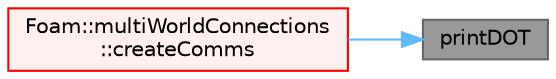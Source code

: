 digraph "printDOT"
{
 // LATEX_PDF_SIZE
  bgcolor="transparent";
  edge [fontname=Helvetica,fontsize=10,labelfontname=Helvetica,labelfontsize=10];
  node [fontname=Helvetica,fontsize=10,shape=box,height=0.2,width=0.4];
  rankdir="RL";
  Node1 [id="Node000001",label="printDOT",height=0.2,width=0.4,color="gray40", fillcolor="grey60", style="filled", fontcolor="black",tooltip=" "];
  Node1 -> Node2 [id="edge1_Node000001_Node000002",dir="back",color="steelblue1",style="solid",tooltip=" "];
  Node2 [id="Node000002",label="Foam::multiWorldConnections\l::createComms",height=0.2,width=0.4,color="red", fillcolor="#FFF0F0", style="filled",URL="$classFoam_1_1multiWorldConnections.html#aa61ddee6e75d988d2f917409b3805faa",tooltip=" "];
}
